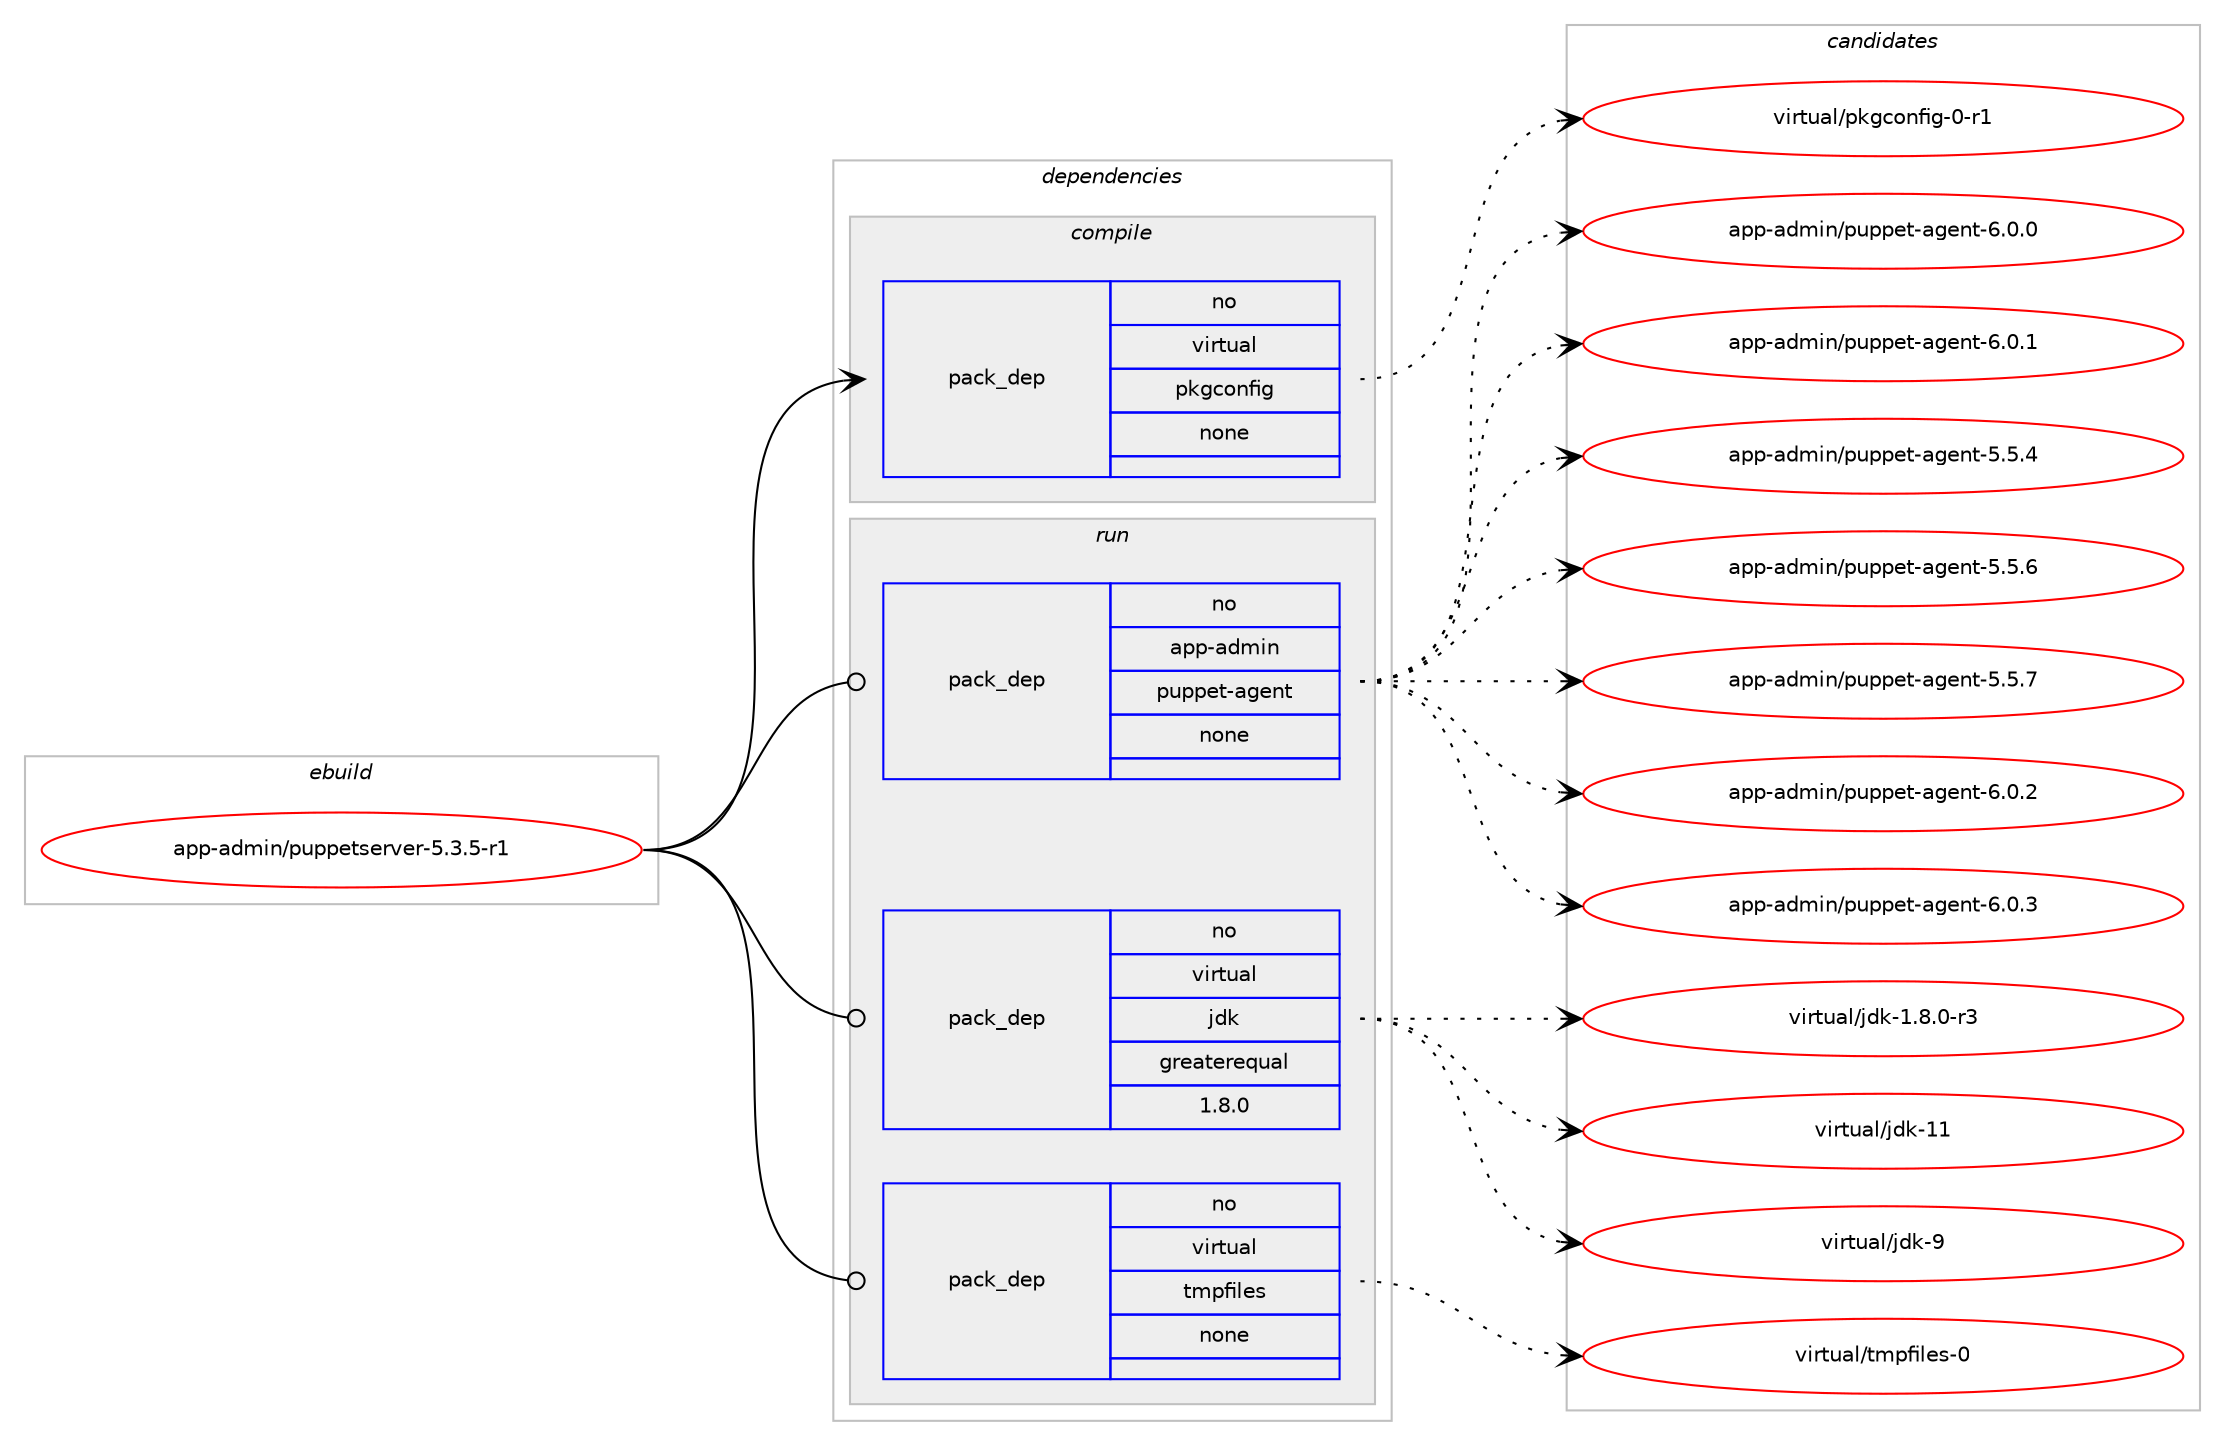 digraph prolog {

# *************
# Graph options
# *************

newrank=true;
concentrate=true;
compound=true;
graph [rankdir=LR,fontname=Helvetica,fontsize=10,ranksep=1.5];#, ranksep=2.5, nodesep=0.2];
edge  [arrowhead=vee];
node  [fontname=Helvetica,fontsize=10];

# **********
# The ebuild
# **********

subgraph cluster_leftcol {
color=gray;
rank=same;
label=<<i>ebuild</i>>;
id [label="app-admin/puppetserver-5.3.5-r1", color=red, width=4, href="../app-admin/puppetserver-5.3.5-r1.svg"];
}

# ****************
# The dependencies
# ****************

subgraph cluster_midcol {
color=gray;
label=<<i>dependencies</i>>;
subgraph cluster_compile {
fillcolor="#eeeeee";
style=filled;
label=<<i>compile</i>>;
subgraph pack986 {
dependency1227 [label=<<TABLE BORDER="0" CELLBORDER="1" CELLSPACING="0" CELLPADDING="4" WIDTH="220"><TR><TD ROWSPAN="6" CELLPADDING="30">pack_dep</TD></TR><TR><TD WIDTH="110">no</TD></TR><TR><TD>virtual</TD></TR><TR><TD>pkgconfig</TD></TR><TR><TD>none</TD></TR><TR><TD></TD></TR></TABLE>>, shape=none, color=blue];
}
id:e -> dependency1227:w [weight=20,style="solid",arrowhead="vee"];
}
subgraph cluster_compileandrun {
fillcolor="#eeeeee";
style=filled;
label=<<i>compile and run</i>>;
}
subgraph cluster_run {
fillcolor="#eeeeee";
style=filled;
label=<<i>run</i>>;
subgraph pack987 {
dependency1228 [label=<<TABLE BORDER="0" CELLBORDER="1" CELLSPACING="0" CELLPADDING="4" WIDTH="220"><TR><TD ROWSPAN="6" CELLPADDING="30">pack_dep</TD></TR><TR><TD WIDTH="110">no</TD></TR><TR><TD>app-admin</TD></TR><TR><TD>puppet-agent</TD></TR><TR><TD>none</TD></TR><TR><TD></TD></TR></TABLE>>, shape=none, color=blue];
}
id:e -> dependency1228:w [weight=20,style="solid",arrowhead="odot"];
subgraph pack988 {
dependency1229 [label=<<TABLE BORDER="0" CELLBORDER="1" CELLSPACING="0" CELLPADDING="4" WIDTH="220"><TR><TD ROWSPAN="6" CELLPADDING="30">pack_dep</TD></TR><TR><TD WIDTH="110">no</TD></TR><TR><TD>virtual</TD></TR><TR><TD>jdk</TD></TR><TR><TD>greaterequal</TD></TR><TR><TD>1.8.0</TD></TR></TABLE>>, shape=none, color=blue];
}
id:e -> dependency1229:w [weight=20,style="solid",arrowhead="odot"];
subgraph pack989 {
dependency1230 [label=<<TABLE BORDER="0" CELLBORDER="1" CELLSPACING="0" CELLPADDING="4" WIDTH="220"><TR><TD ROWSPAN="6" CELLPADDING="30">pack_dep</TD></TR><TR><TD WIDTH="110">no</TD></TR><TR><TD>virtual</TD></TR><TR><TD>tmpfiles</TD></TR><TR><TD>none</TD></TR><TR><TD></TD></TR></TABLE>>, shape=none, color=blue];
}
id:e -> dependency1230:w [weight=20,style="solid",arrowhead="odot"];
}
}

# **************
# The candidates
# **************

subgraph cluster_choices {
rank=same;
color=gray;
label=<<i>candidates</i>>;

subgraph choice986 {
color=black;
nodesep=1;
choice11810511411611797108471121071039911111010210510345484511449 [label="virtual/pkgconfig-0-r1", color=red, width=4,href="../virtual/pkgconfig-0-r1.svg"];
dependency1227:e -> choice11810511411611797108471121071039911111010210510345484511449:w [style=dotted,weight="100"];
}
subgraph choice987 {
color=black;
nodesep=1;
choice971121124597100109105110471121171121121011164597103101110116455446484648 [label="app-admin/puppet-agent-6.0.0", color=red, width=4,href="../app-admin/puppet-agent-6.0.0.svg"];
choice971121124597100109105110471121171121121011164597103101110116455446484649 [label="app-admin/puppet-agent-6.0.1", color=red, width=4,href="../app-admin/puppet-agent-6.0.1.svg"];
choice971121124597100109105110471121171121121011164597103101110116455346534652 [label="app-admin/puppet-agent-5.5.4", color=red, width=4,href="../app-admin/puppet-agent-5.5.4.svg"];
choice971121124597100109105110471121171121121011164597103101110116455346534654 [label="app-admin/puppet-agent-5.5.6", color=red, width=4,href="../app-admin/puppet-agent-5.5.6.svg"];
choice971121124597100109105110471121171121121011164597103101110116455346534655 [label="app-admin/puppet-agent-5.5.7", color=red, width=4,href="../app-admin/puppet-agent-5.5.7.svg"];
choice971121124597100109105110471121171121121011164597103101110116455446484650 [label="app-admin/puppet-agent-6.0.2", color=red, width=4,href="../app-admin/puppet-agent-6.0.2.svg"];
choice971121124597100109105110471121171121121011164597103101110116455446484651 [label="app-admin/puppet-agent-6.0.3", color=red, width=4,href="../app-admin/puppet-agent-6.0.3.svg"];
dependency1228:e -> choice971121124597100109105110471121171121121011164597103101110116455446484648:w [style=dotted,weight="100"];
dependency1228:e -> choice971121124597100109105110471121171121121011164597103101110116455446484649:w [style=dotted,weight="100"];
dependency1228:e -> choice971121124597100109105110471121171121121011164597103101110116455346534652:w [style=dotted,weight="100"];
dependency1228:e -> choice971121124597100109105110471121171121121011164597103101110116455346534654:w [style=dotted,weight="100"];
dependency1228:e -> choice971121124597100109105110471121171121121011164597103101110116455346534655:w [style=dotted,weight="100"];
dependency1228:e -> choice971121124597100109105110471121171121121011164597103101110116455446484650:w [style=dotted,weight="100"];
dependency1228:e -> choice971121124597100109105110471121171121121011164597103101110116455446484651:w [style=dotted,weight="100"];
}
subgraph choice988 {
color=black;
nodesep=1;
choice11810511411611797108471061001074549465646484511451 [label="virtual/jdk-1.8.0-r3", color=red, width=4,href="../virtual/jdk-1.8.0-r3.svg"];
choice1181051141161179710847106100107454949 [label="virtual/jdk-11", color=red, width=4,href="../virtual/jdk-11.svg"];
choice11810511411611797108471061001074557 [label="virtual/jdk-9", color=red, width=4,href="../virtual/jdk-9.svg"];
dependency1229:e -> choice11810511411611797108471061001074549465646484511451:w [style=dotted,weight="100"];
dependency1229:e -> choice1181051141161179710847106100107454949:w [style=dotted,weight="100"];
dependency1229:e -> choice11810511411611797108471061001074557:w [style=dotted,weight="100"];
}
subgraph choice989 {
color=black;
nodesep=1;
choice11810511411611797108471161091121021051081011154548 [label="virtual/tmpfiles-0", color=red, width=4,href="../virtual/tmpfiles-0.svg"];
dependency1230:e -> choice11810511411611797108471161091121021051081011154548:w [style=dotted,weight="100"];
}
}

}
